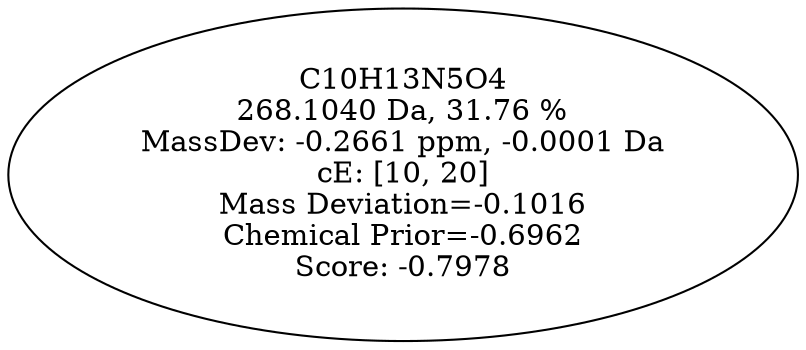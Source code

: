 strict digraph {
v1 [label="C10H13N5O4\n268.1040 Da, 31.76 %\nMassDev: -0.2661 ppm, -0.0001 Da\ncE: [10, 20]\nMass Deviation=-0.1016\nChemical Prior=-0.6962\nScore: -0.7978"];
}